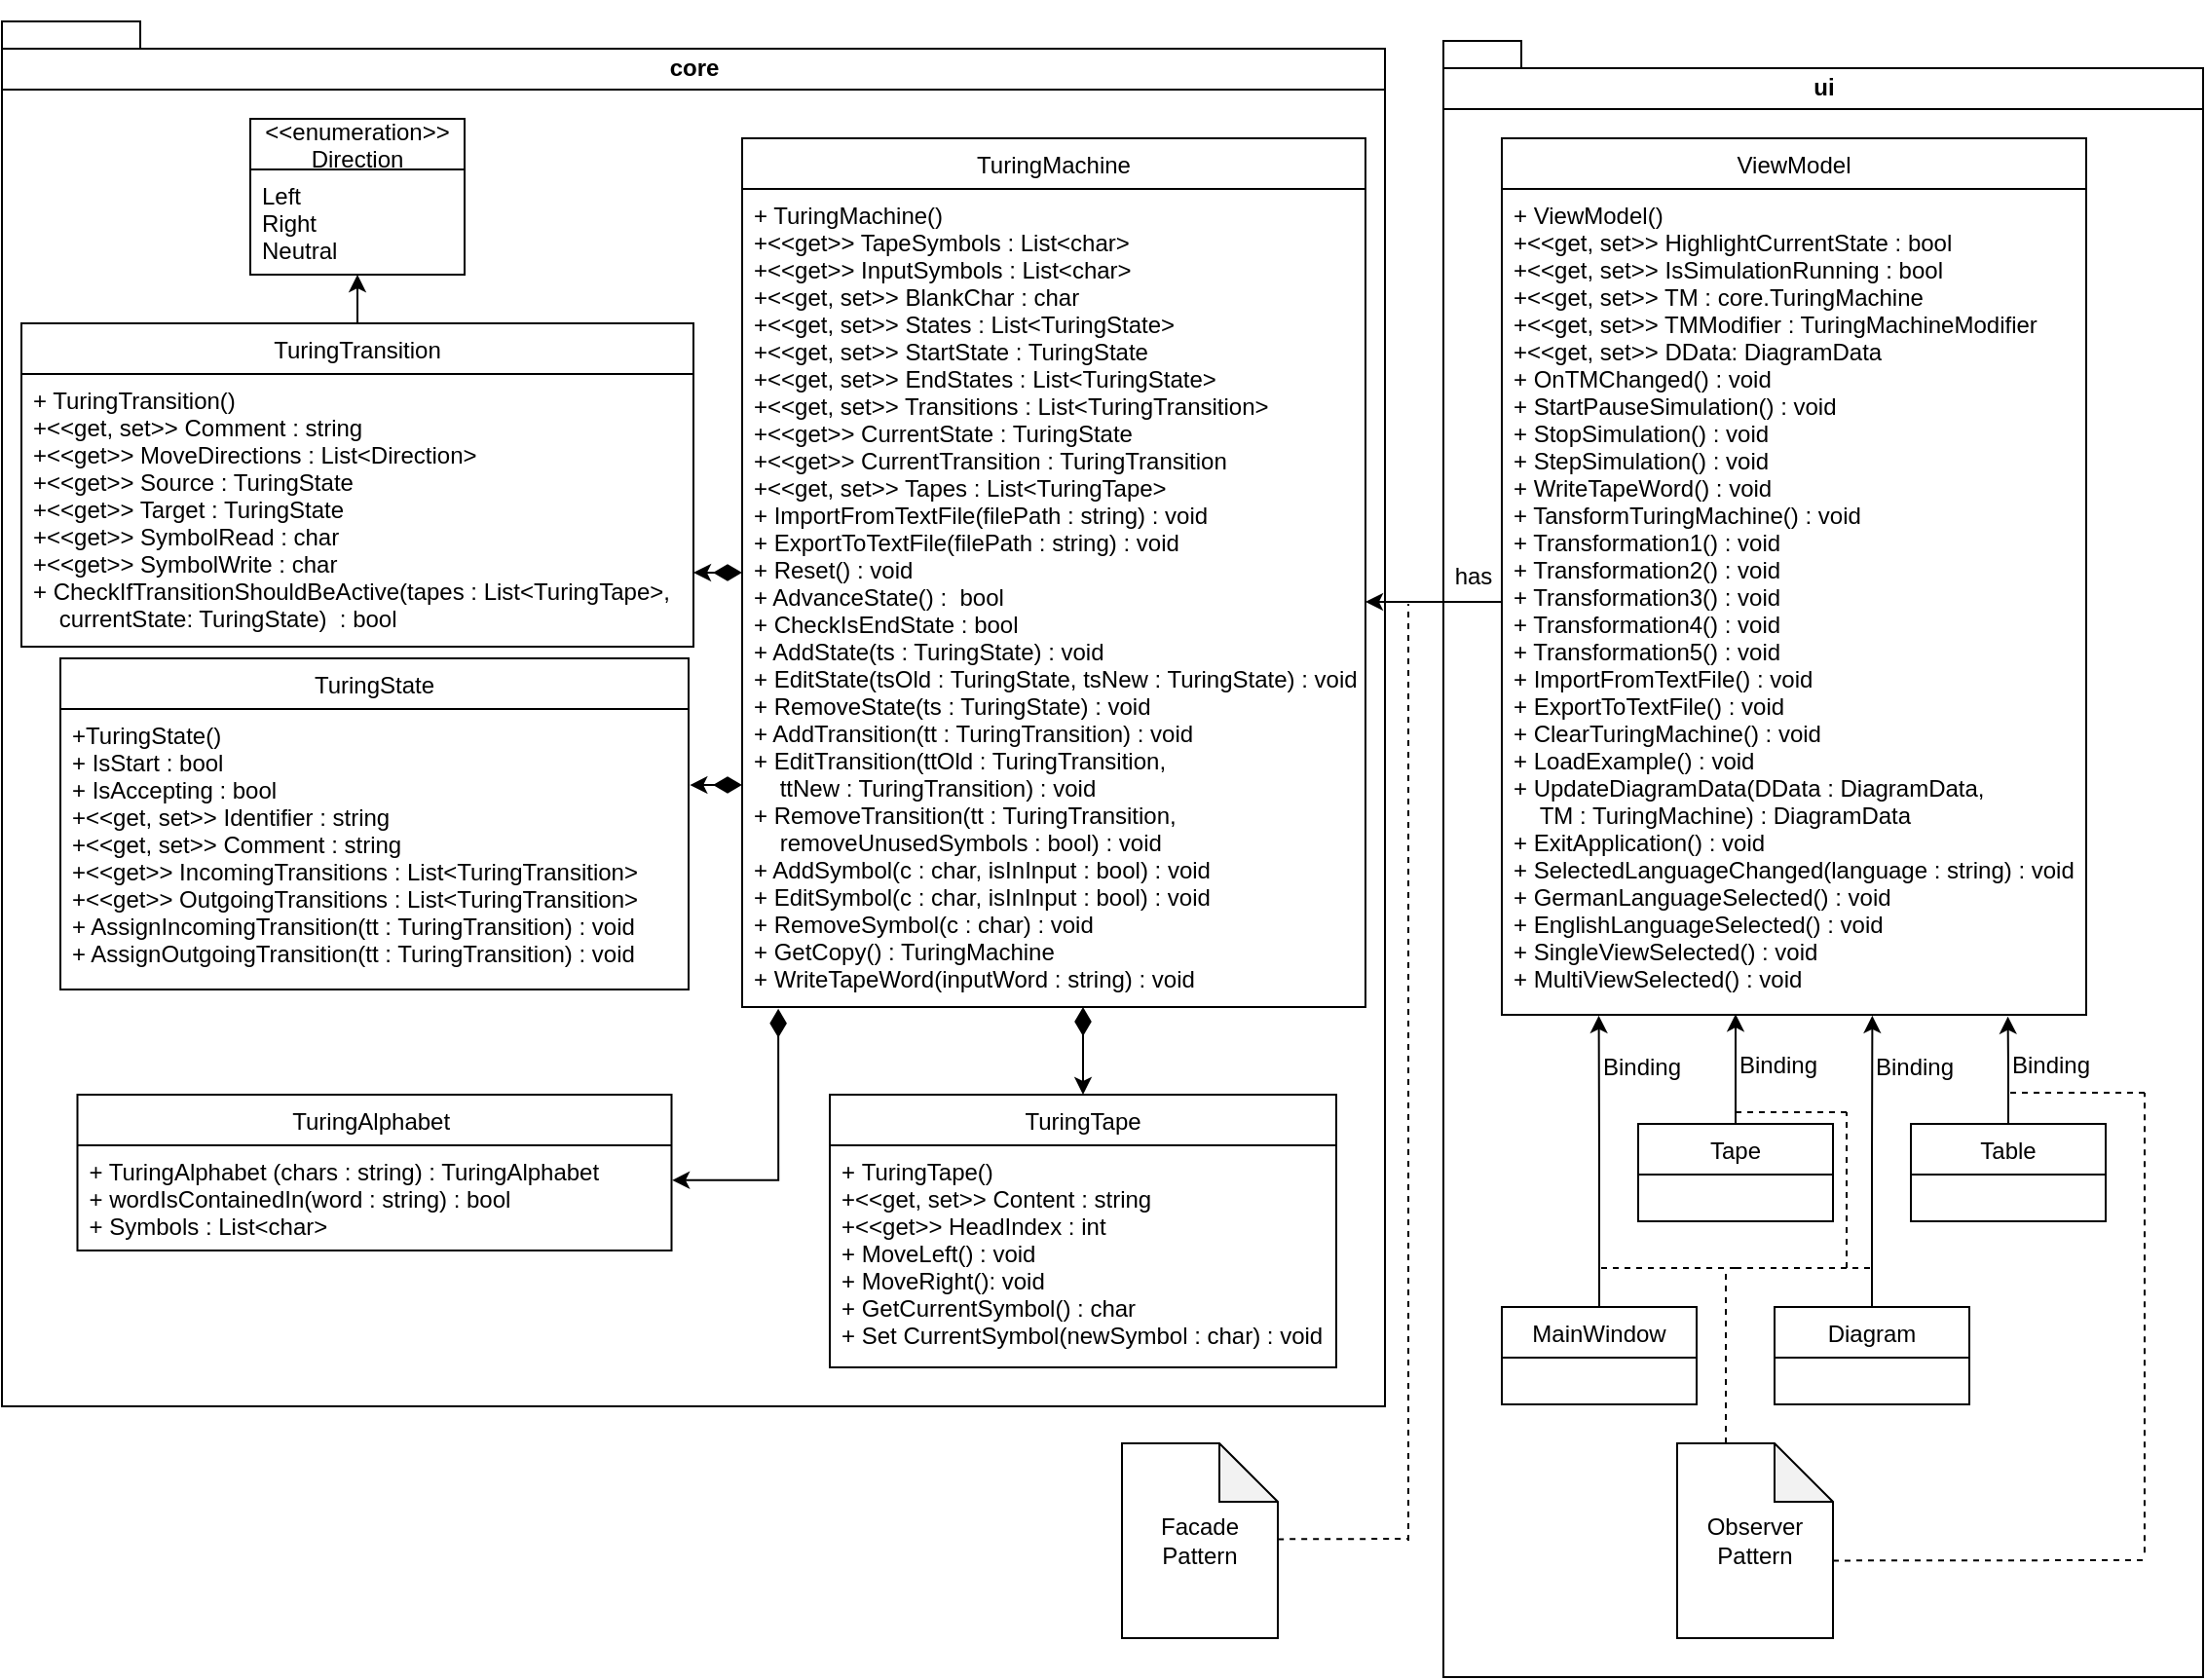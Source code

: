 <mxfile version="18.1.3" type="device"><diagram id="NCkT-1Lc4r4xEOJA9X0m" name="Page-1"><mxGraphModel dx="1185" dy="635" grid="1" gridSize="10" guides="1" tooltips="1" connect="1" arrows="1" fold="1" page="1" pageScale="1" pageWidth="1169" pageHeight="827" math="0" shadow="0"><root><mxCell id="0"/><mxCell id="1" parent="0"/><mxCell id="m2FqrhuBe_8cG6J0osBo-69" value="core" style="shape=folder;fontStyle=1;spacingTop=10;tabWidth=40;tabHeight=14;tabPosition=left;html=1;strokeColor=default;verticalAlign=top;" parent="1" vertex="1"><mxGeometry x="10" y="10" width="710" height="711" as="geometry"/></mxCell><mxCell id="m2FqrhuBe_8cG6J0osBo-68" value="ui&lt;br&gt;" style="shape=folder;fontStyle=1;spacingTop=10;tabWidth=40;tabHeight=14;tabPosition=left;html=1;strokeColor=default;verticalAlign=top;" parent="1" vertex="1"><mxGeometry x="750" y="20" width="390" height="840" as="geometry"/></mxCell><mxCell id="m2FqrhuBe_8cG6J0osBo-29" value="ViewModel" style="swimlane;fontStyle=0;childLayout=stackLayout;horizontal=1;startSize=26;fillColor=none;horizontalStack=0;resizeParent=1;resizeParentMax=0;resizeLast=0;collapsible=1;marginBottom=0;strokeColor=default;" parent="1" vertex="1"><mxGeometry x="780" y="70" width="300" height="450" as="geometry"/></mxCell><mxCell id="m2FqrhuBe_8cG6J0osBo-30" value="+ ViewModel()&#10;+&lt;&lt;get, set&gt;&gt; HighlightCurrentState : bool&#10;+&lt;&lt;get, set&gt;&gt; IsSimulationRunning : bool&#10;+&lt;&lt;get, set&gt;&gt; TM : core.TuringMachine&#10;+&lt;&lt;get, set&gt;&gt; TMModifier : TuringMachineModifier&#10;+&lt;&lt;get, set&gt;&gt; DData: DiagramData&#10;+ OnTMChanged() : void&#10;+ StartPauseSimulation() : void&#10;+ StopSimulation() : void&#10;+ StepSimulation() : void&#10;+ WriteTapeWord() : void&#10;+ TansformTuringMachine() : void&#10;+ Transformation1() : void&#10;+ Transformation2() : void&#10;+ Transformation3() : void&#10;+ Transformation4() : void&#10;+ Transformation5() : void&#10;+ ImportFromTextFile() : void&#10;+ ExportToTextFile() : void&#10;+ ClearTuringMachine() : void&#10;+ LoadExample() : void&#10;+ UpdateDiagramData(DData : DiagramData,&#10;    TM : TuringMachine) : DiagramData&#10;+ ExitApplication() : void&#10;+ SelectedLanguageChanged(language : string) : void&#10;+ GermanLanguageSelected() : void&#10;+ EnglishLanguageSelected() : void&#10;+ SingleViewSelected() : void&#10;+ MultiViewSelected() : void&#10;" style="text;strokeColor=none;fillColor=none;align=left;verticalAlign=top;spacingLeft=4;spacingRight=4;overflow=hidden;rotatable=0;points=[[0,0.5],[1,0.5]];portConstraint=eastwest;" parent="m2FqrhuBe_8cG6J0osBo-29" vertex="1"><mxGeometry y="26" width="300" height="424" as="geometry"/></mxCell><mxCell id="m2FqrhuBe_8cG6J0osBo-39" style="edgeStyle=orthogonalEdgeStyle;rounded=0;orthogonalLoop=1;jettySize=auto;html=1;entryX=1.002;entryY=0.271;entryDx=0;entryDy=0;startArrow=diamondThin;startFill=1;startSize=12;entryPerimeter=0;" parent="1" source="m2FqrhuBe_8cG6J0osBo-33" target="m2FqrhuBe_8cG6J0osBo-36" edge="1"><mxGeometry relative="1" as="geometry"><Array as="points"><mxPoint x="380" y="402"/><mxPoint x="380" y="402"/></Array></mxGeometry></mxCell><mxCell id="m2FqrhuBe_8cG6J0osBo-64" style="edgeStyle=orthogonalEdgeStyle;rounded=0;orthogonalLoop=1;jettySize=auto;html=1;startArrow=diamondThin;startFill=1;startSize=12;" parent="1" source="m2FqrhuBe_8cG6J0osBo-33" target="m2FqrhuBe_8cG6J0osBo-59" edge="1"><mxGeometry relative="1" as="geometry"><Array as="points"><mxPoint x="360" y="261"/><mxPoint x="360" y="261"/></Array></mxGeometry></mxCell><mxCell id="m2FqrhuBe_8cG6J0osBo-33" value="TuringMachine" style="swimlane;fontStyle=0;childLayout=stackLayout;horizontal=1;startSize=26;fillColor=none;horizontalStack=0;resizeParent=1;resizeParentMax=0;resizeLast=0;collapsible=1;marginBottom=0;strokeColor=default;" parent="1" vertex="1"><mxGeometry x="390" y="70" width="320" height="446" as="geometry"/></mxCell><mxCell id="m2FqrhuBe_8cG6J0osBo-34" value="+ TuringMachine()&#10;+&lt;&lt;get&gt;&gt; TapeSymbols : List&lt;char&gt; &#10;+&lt;&lt;get&gt;&gt; InputSymbols : List&lt;char&gt; &#10;+&lt;&lt;get, set&gt;&gt; BlankChar : char &#10;+&lt;&lt;get, set&gt;&gt; States : List&lt;TuringState&gt; &#10;+&lt;&lt;get, set&gt;&gt; StartState : TuringState &#10;+&lt;&lt;get, set&gt;&gt; EndStates : List&lt;TuringState&gt; &#10;+&lt;&lt;get, set&gt;&gt; Transitions : List&lt;TuringTransition&gt; &#10;+&lt;&lt;get&gt;&gt; CurrentState : TuringState&#10;+&lt;&lt;get&gt;&gt; CurrentTransition : TuringTransition&#10;+&lt;&lt;get, set&gt;&gt; Tapes : List&lt;TuringTape&gt;&#10;+ ImportFromTextFile(filePath : string) : void&#10;+ ExportToTextFile(filePath : string) : void&#10;+ Reset() : void&#10;+ AdvanceState() :  bool&#10;+ CheckIsEndState : bool&#10;+ AddState(ts : TuringState) : void&#10;+ EditState(tsOld : TuringState, tsNew : TuringState) : void&#10;+ RemoveState(ts : TuringState) : void&#10;+ AddTransition(tt : TuringTransition) : void&#10;+ EditTransition(ttOld : TuringTransition, &#10;    ttNew : TuringTransition) : void&#10;+ RemoveTransition(tt : TuringTransition,&#10;    removeUnusedSymbols : bool) : void&#10;+ AddSymbol(c : char, isInInput : bool) : void&#10;+ EditSymbol(c : char, isInInput : bool) : void&#10;+ RemoveSymbol(c : char) : void&#10;+ GetCopy() : TuringMachine&#10;+ WriteTapeWord(inputWord : string) : void" style="text;strokeColor=none;fillColor=none;align=left;verticalAlign=top;spacingLeft=4;spacingRight=4;overflow=hidden;rotatable=0;points=[[0,0.5],[1,0.5]];portConstraint=eastwest;" parent="m2FqrhuBe_8cG6J0osBo-33" vertex="1"><mxGeometry y="26" width="320" height="420" as="geometry"/></mxCell><mxCell id="m2FqrhuBe_8cG6J0osBo-35" value="TuringState" style="swimlane;fontStyle=0;childLayout=stackLayout;horizontal=1;startSize=26;fillColor=none;horizontalStack=0;resizeParent=1;resizeParentMax=0;resizeLast=0;collapsible=1;marginBottom=0;strokeColor=default;" parent="1" vertex="1"><mxGeometry x="40" y="337" width="322.5" height="170" as="geometry"/></mxCell><mxCell id="m2FqrhuBe_8cG6J0osBo-36" value="+TuringState()&#10;+ IsStart : bool&#10;+ IsAccepting : bool&#10;+&lt;&lt;get, set&gt;&gt; Identifier : string&#10;+&lt;&lt;get, set&gt;&gt; Comment : string&#10;+&lt;&lt;get&gt;&gt; IncomingTransitions : List&lt;TuringTransition&gt;&#10;+&lt;&lt;get&gt;&gt; OutgoingTransitions : List&lt;TuringTransition&gt;&#10;+ AssignIncomingTransition(tt : TuringTransition) : void&#10;+ AssignOutgoingTransition(tt : TuringTransition) : void" style="text;strokeColor=none;fillColor=none;align=left;verticalAlign=top;spacingLeft=4;spacingRight=4;overflow=hidden;rotatable=0;points=[[0,0.5],[1,0.5]];portConstraint=eastwest;" parent="m2FqrhuBe_8cG6J0osBo-35" vertex="1"><mxGeometry y="26" width="322.5" height="144" as="geometry"/></mxCell><mxCell id="m2FqrhuBe_8cG6J0osBo-41" style="edgeStyle=orthogonalEdgeStyle;rounded=0;orthogonalLoop=1;jettySize=auto;html=1;startArrow=none;startFill=0;startSize=12;" parent="1" source="m2FqrhuBe_8cG6J0osBo-30" target="m2FqrhuBe_8cG6J0osBo-34" edge="1"><mxGeometry relative="1" as="geometry"><Array as="points"><mxPoint x="450" y="323"/><mxPoint x="450" y="323"/></Array></mxGeometry></mxCell><mxCell id="m2FqrhuBe_8cG6J0osBo-43" value="has" style="text;html=1;align=center;verticalAlign=middle;resizable=0;points=[];autosize=1;strokeColor=none;fillColor=none;" parent="1" vertex="1"><mxGeometry x="750" y="285" width="30" height="20" as="geometry"/></mxCell><mxCell id="m2FqrhuBe_8cG6J0osBo-49" value="TuringAlphabet " style="swimlane;fontStyle=0;childLayout=stackLayout;horizontal=1;startSize=26;fillColor=none;horizontalStack=0;resizeParent=1;resizeParentMax=0;resizeLast=0;collapsible=1;marginBottom=0;strokeColor=default;" parent="1" vertex="1"><mxGeometry x="48.75" y="561" width="305" height="80" as="geometry"/></mxCell><mxCell id="m2FqrhuBe_8cG6J0osBo-50" value="+ TuringAlphabet (chars : string) : TuringAlphabet &#10;+ wordIsContainedIn(word : string) : bool&#10;+ Symbols : List&lt;char&gt;" style="text;strokeColor=none;fillColor=none;align=left;verticalAlign=top;spacingLeft=4;spacingRight=4;overflow=hidden;rotatable=0;points=[[0,0.5],[1,0.5]];portConstraint=eastwest;" parent="m2FqrhuBe_8cG6J0osBo-49" vertex="1"><mxGeometry y="26" width="305" height="54" as="geometry"/></mxCell><mxCell id="_Swf7ovjMSvZzW8GHLDv-17" style="edgeStyle=orthogonalEdgeStyle;rounded=0;orthogonalLoop=1;jettySize=auto;html=1;startArrow=classic;startFill=1;endArrow=diamondThin;endFill=1;strokeWidth=1;endSize=12;" parent="1" source="m2FqrhuBe_8cG6J0osBo-56" target="m2FqrhuBe_8cG6J0osBo-33" edge="1"><mxGeometry relative="1" as="geometry"><Array as="points"><mxPoint x="565" y="530"/><mxPoint x="565" y="530"/></Array></mxGeometry></mxCell><mxCell id="m2FqrhuBe_8cG6J0osBo-56" value="TuringTape" style="swimlane;fontStyle=0;childLayout=stackLayout;horizontal=1;startSize=26;fillColor=none;horizontalStack=0;resizeParent=1;resizeParentMax=0;resizeLast=0;collapsible=1;marginBottom=0;strokeColor=default;" parent="1" vertex="1"><mxGeometry x="435" y="561" width="260" height="140" as="geometry"/></mxCell><mxCell id="m2FqrhuBe_8cG6J0osBo-57" value="+ TuringTape()&#10;+&lt;&lt;get, set&gt;&gt; Content : string&#10;+&lt;&lt;get&gt;&gt; HeadIndex : int&#10;+ MoveLeft() : void&#10;+ MoveRight(): void&#10;+ GetCurrentSymbol() : char&#10;+ Set CurrentSymbol(newSymbol : char) : void" style="text;strokeColor=none;fillColor=none;align=left;verticalAlign=top;spacingLeft=4;spacingRight=4;overflow=hidden;rotatable=0;points=[[0,0.5],[1,0.5]];portConstraint=eastwest;" parent="m2FqrhuBe_8cG6J0osBo-56" vertex="1"><mxGeometry y="26" width="260" height="114" as="geometry"/></mxCell><mxCell id="_Swf7ovjMSvZzW8GHLDv-16" style="edgeStyle=orthogonalEdgeStyle;rounded=0;orthogonalLoop=1;jettySize=auto;html=1;startArrow=none;startFill=0;endArrow=classic;endFill=1;" parent="1" source="m2FqrhuBe_8cG6J0osBo-59" target="m2FqrhuBe_8cG6J0osBo-61" edge="1"><mxGeometry relative="1" as="geometry"/></mxCell><mxCell id="m2FqrhuBe_8cG6J0osBo-59" value="TuringTransition" style="swimlane;fontStyle=0;childLayout=stackLayout;horizontal=1;startSize=26;fillColor=none;horizontalStack=0;resizeParent=1;resizeParentMax=0;resizeLast=0;collapsible=1;marginBottom=0;strokeColor=default;" parent="1" vertex="1"><mxGeometry x="20" y="165" width="345" height="166" as="geometry"/></mxCell><mxCell id="m2FqrhuBe_8cG6J0osBo-60" value="+ TuringTransition()&#10;+&lt;&lt;get, set&gt;&gt; Comment : string&#10;+&lt;&lt;get&gt;&gt; MoveDirections : List&lt;Direction&gt;&#10;+&lt;&lt;get&gt;&gt; Source : TuringState&#10;+&lt;&lt;get&gt;&gt; Target : TuringState&#10;+&lt;&lt;get&gt;&gt; SymbolRead : char&#10;+&lt;&lt;get&gt;&gt; SymbolWrite : char&#10;+ CheckIfTransitionShouldBeActive(tapes : List&lt;TuringTape&gt;,&#10;    currentState: TuringState)  : bool" style="text;strokeColor=none;fillColor=none;align=left;verticalAlign=top;spacingLeft=4;spacingRight=4;overflow=hidden;rotatable=0;points=[[0,0.5],[1,0.5]];portConstraint=eastwest;" parent="m2FqrhuBe_8cG6J0osBo-59" vertex="1"><mxGeometry y="26" width="345" height="140" as="geometry"/></mxCell><mxCell id="m2FqrhuBe_8cG6J0osBo-61" value="&lt;&lt;enumeration&gt;&gt;&#10;Direction" style="swimlane;fontStyle=0;childLayout=stackLayout;horizontal=1;startSize=26;fillColor=none;horizontalStack=0;resizeParent=1;resizeParentMax=0;resizeLast=0;collapsible=1;marginBottom=0;strokeColor=default;" parent="1" vertex="1"><mxGeometry x="137.5" y="60" width="110" height="80" as="geometry"/></mxCell><mxCell id="m2FqrhuBe_8cG6J0osBo-62" value="Left&#10;Right&#10;Neutral" style="text;strokeColor=none;fillColor=none;align=left;verticalAlign=top;spacingLeft=4;spacingRight=4;overflow=hidden;rotatable=0;points=[[0,0.5],[1,0.5]];portConstraint=eastwest;" parent="m2FqrhuBe_8cG6J0osBo-61" vertex="1"><mxGeometry y="26" width="110" height="54" as="geometry"/></mxCell><mxCell id="m2FqrhuBe_8cG6J0osBo-65" style="edgeStyle=orthogonalEdgeStyle;rounded=0;orthogonalLoop=1;jettySize=auto;html=1;startArrow=diamondThin;startFill=1;startSize=12;entryX=1.001;entryY=0.332;entryDx=0;entryDy=0;entryPerimeter=0;exitX=0.058;exitY=1.002;exitDx=0;exitDy=0;exitPerimeter=0;" parent="1" source="m2FqrhuBe_8cG6J0osBo-34" target="m2FqrhuBe_8cG6J0osBo-50" edge="1"><mxGeometry relative="1" as="geometry"><Array as="points"><mxPoint x="409" y="605"/></Array><mxPoint x="128" y="591" as="targetPoint"/></mxGeometry></mxCell><mxCell id="m2FqrhuBe_8cG6J0osBo-70" value="" style="line;strokeWidth=1;fillColor=none;align=left;verticalAlign=middle;spacingTop=-1;spacingLeft=3;spacingRight=3;rotatable=0;labelPosition=right;points=[];portConstraint=eastwest;" parent="1" vertex="1"><mxGeometry x="10" y="41" width="710" height="8" as="geometry"/></mxCell><mxCell id="m2FqrhuBe_8cG6J0osBo-71" value="" style="line;strokeWidth=1;fillColor=none;align=left;verticalAlign=middle;spacingTop=-1;spacingLeft=3;spacingRight=3;rotatable=0;labelPosition=right;points=[];portConstraint=eastwest;" parent="1" vertex="1"><mxGeometry x="750" width="390" height="110" as="geometry"/></mxCell><mxCell id="_Swf7ovjMSvZzW8GHLDv-18" style="edgeStyle=orthogonalEdgeStyle;rounded=0;orthogonalLoop=1;jettySize=auto;html=1;entryX=0.4;entryY=0.999;entryDx=0;entryDy=0;entryPerimeter=0;startArrow=none;startFill=0;endArrow=classic;endFill=1;endSize=6;strokeWidth=1;" parent="1" source="_Swf7ovjMSvZzW8GHLDv-2" target="m2FqrhuBe_8cG6J0osBo-30" edge="1"><mxGeometry relative="1" as="geometry"/></mxCell><mxCell id="_Swf7ovjMSvZzW8GHLDv-2" value="Tape" style="swimlane;fontStyle=0;childLayout=stackLayout;horizontal=1;startSize=26;fillColor=none;horizontalStack=0;resizeParent=1;resizeParentMax=0;resizeLast=0;collapsible=1;marginBottom=0;strokeColor=default;" parent="1" vertex="1"><mxGeometry x="850" y="576" width="100" height="50" as="geometry"/></mxCell><mxCell id="_Swf7ovjMSvZzW8GHLDv-5" value="Binding" style="text;html=1;strokeColor=none;fillColor=none;align=center;verticalAlign=middle;whiteSpace=wrap;rounded=0;" parent="1" vertex="1"><mxGeometry x="892" y="531" width="60" height="30" as="geometry"/></mxCell><mxCell id="_Swf7ovjMSvZzW8GHLDv-7" value="MainWindow" style="swimlane;fontStyle=0;childLayout=stackLayout;horizontal=1;startSize=26;fillColor=none;horizontalStack=0;resizeParent=1;resizeParentMax=0;resizeLast=0;collapsible=1;marginBottom=0;strokeColor=default;" parent="1" vertex="1"><mxGeometry x="780" y="670" width="100" height="50" as="geometry"/></mxCell><mxCell id="_Swf7ovjMSvZzW8GHLDv-8" style="edgeStyle=orthogonalEdgeStyle;rounded=0;orthogonalLoop=1;jettySize=auto;html=1;startArrow=none;startFill=0;endArrow=classic;endFill=1;exitX=0.5;exitY=0;exitDx=0;exitDy=0;entryX=0.166;entryY=1.001;entryDx=0;entryDy=0;entryPerimeter=0;" parent="1" edge="1" target="m2FqrhuBe_8cG6J0osBo-30" source="_Swf7ovjMSvZzW8GHLDv-7"><mxGeometry relative="1" as="geometry"><mxPoint x="830" y="620" as="sourcePoint"/><mxPoint x="830" y="520" as="targetPoint"/><Array as="points"/></mxGeometry></mxCell><mxCell id="_Swf7ovjMSvZzW8GHLDv-15" value="Binding" style="text;html=1;strokeColor=none;fillColor=none;align=center;verticalAlign=middle;whiteSpace=wrap;rounded=0;" parent="1" vertex="1"><mxGeometry x="822" y="532" width="60" height="30" as="geometry"/></mxCell><mxCell id="_Swf7ovjMSvZzW8GHLDv-19" value="Diagram" style="swimlane;fontStyle=0;childLayout=stackLayout;horizontal=1;startSize=26;fillColor=none;horizontalStack=0;resizeParent=1;resizeParentMax=0;resizeLast=0;collapsible=1;marginBottom=0;strokeColor=default;" parent="1" vertex="1"><mxGeometry x="920" y="670" width="100" height="50" as="geometry"/></mxCell><mxCell id="_Swf7ovjMSvZzW8GHLDv-20" style="edgeStyle=orthogonalEdgeStyle;rounded=0;orthogonalLoop=1;jettySize=auto;html=1;startArrow=none;startFill=0;endArrow=classic;endFill=1;exitX=0.5;exitY=0;exitDx=0;exitDy=0;entryX=0.634;entryY=1.001;entryDx=0;entryDy=0;entryPerimeter=0;" parent="1" edge="1" target="m2FqrhuBe_8cG6J0osBo-30" source="_Swf7ovjMSvZzW8GHLDv-19"><mxGeometry relative="1" as="geometry"><mxPoint x="970" y="620" as="sourcePoint"/><mxPoint x="970" y="524" as="targetPoint"/><Array as="points"/></mxGeometry></mxCell><mxCell id="_Swf7ovjMSvZzW8GHLDv-21" value="Binding" style="text;html=1;strokeColor=none;fillColor=none;align=center;verticalAlign=middle;whiteSpace=wrap;rounded=0;" parent="1" vertex="1"><mxGeometry x="962" y="532" width="60" height="30" as="geometry"/></mxCell><mxCell id="_Swf7ovjMSvZzW8GHLDv-22" style="edgeStyle=orthogonalEdgeStyle;rounded=0;orthogonalLoop=1;jettySize=auto;html=1;entryX=0.866;entryY=1.002;entryDx=0;entryDy=0;entryPerimeter=0;startArrow=none;startFill=0;endArrow=classic;endFill=1;endSize=6;strokeWidth=1;" parent="1" source="_Swf7ovjMSvZzW8GHLDv-23" edge="1" target="m2FqrhuBe_8cG6J0osBo-30"><mxGeometry relative="1" as="geometry"><mxPoint x="1040" y="523.616" as="targetPoint"/></mxGeometry></mxCell><mxCell id="_Swf7ovjMSvZzW8GHLDv-23" value="Table" style="swimlane;fontStyle=0;childLayout=stackLayout;horizontal=1;startSize=26;fillColor=none;horizontalStack=0;resizeParent=1;resizeParentMax=0;resizeLast=0;collapsible=1;marginBottom=0;strokeColor=default;" parent="1" vertex="1"><mxGeometry x="990" y="576" width="100" height="50" as="geometry"/></mxCell><mxCell id="_Swf7ovjMSvZzW8GHLDv-24" value="Binding" style="text;html=1;strokeColor=none;fillColor=none;align=center;verticalAlign=middle;whiteSpace=wrap;rounded=0;" parent="1" vertex="1"><mxGeometry x="1032" y="531" width="60" height="30" as="geometry"/></mxCell><mxCell id="FAuI9keXBBPy656_SZby-1" value="Facade Pattern" style="shape=note;whiteSpace=wrap;html=1;backgroundOutline=1;darkOpacity=0.05;" vertex="1" parent="1"><mxGeometry x="585" y="740" width="80" height="100" as="geometry"/></mxCell><mxCell id="FAuI9keXBBPy656_SZby-3" value="" style="endArrow=none;html=1;rounded=0;dashed=1;endFill=0;" edge="1" parent="1"><mxGeometry width="50" height="50" relative="1" as="geometry"><mxPoint x="732" y="790" as="sourcePoint"/><mxPoint x="732" y="309" as="targetPoint"/></mxGeometry></mxCell><mxCell id="FAuI9keXBBPy656_SZby-4" value="Observer Pattern" style="shape=note;whiteSpace=wrap;html=1;backgroundOutline=1;darkOpacity=0.05;" vertex="1" parent="1"><mxGeometry x="870" y="740" width="80" height="100" as="geometry"/></mxCell><mxCell id="FAuI9keXBBPy656_SZby-8" value="" style="endArrow=none;html=1;rounded=0;exitX=0;exitY=0;exitDx=25;exitDy=0;exitPerimeter=0;dashed=1;" edge="1" parent="1" source="FAuI9keXBBPy656_SZby-4"><mxGeometry width="50" height="50" relative="1" as="geometry"><mxPoint x="880" y="690" as="sourcePoint"/><mxPoint x="895" y="650" as="targetPoint"/></mxGeometry></mxCell><mxCell id="FAuI9keXBBPy656_SZby-9" value="" style="endArrow=none;html=1;rounded=0;dashed=1;endFill=0;" edge="1" parent="1"><mxGeometry width="50" height="50" relative="1" as="geometry"><mxPoint x="900" y="650" as="sourcePoint"/><mxPoint x="830" y="650" as="targetPoint"/></mxGeometry></mxCell><mxCell id="FAuI9keXBBPy656_SZby-10" value="" style="endArrow=none;html=1;rounded=0;dashed=1;endFill=0;" edge="1" parent="1"><mxGeometry width="50" height="50" relative="1" as="geometry"><mxPoint x="900" y="650" as="sourcePoint"/><mxPoint x="970" y="650" as="targetPoint"/></mxGeometry></mxCell><mxCell id="FAuI9keXBBPy656_SZby-11" value="" style="endArrow=none;html=1;rounded=0;dashed=1;endFill=0;" edge="1" parent="1"><mxGeometry width="50" height="50" relative="1" as="geometry"><mxPoint x="1110" y="560" as="sourcePoint"/><mxPoint x="1040" y="560" as="targetPoint"/></mxGeometry></mxCell><mxCell id="FAuI9keXBBPy656_SZby-12" value="" style="endArrow=none;html=1;rounded=0;exitX=0.923;exitY=0.924;exitDx=0;exitDy=0;exitPerimeter=0;dashed=1;" edge="1" parent="1" source="m2FqrhuBe_8cG6J0osBo-68"><mxGeometry width="50" height="50" relative="1" as="geometry"><mxPoint x="1070" y="730" as="sourcePoint"/><mxPoint x="1110" y="560" as="targetPoint"/></mxGeometry></mxCell><mxCell id="FAuI9keXBBPy656_SZby-13" value="" style="endArrow=none;html=1;rounded=0;exitX=1;exitY=0.602;exitDx=0;exitDy=0;exitPerimeter=0;dashed=1;" edge="1" parent="1" source="FAuI9keXBBPy656_SZby-4"><mxGeometry width="50" height="50" relative="1" as="geometry"><mxPoint x="990" y="830" as="sourcePoint"/><mxPoint x="1110" y="800" as="targetPoint"/></mxGeometry></mxCell><mxCell id="FAuI9keXBBPy656_SZby-15" value="" style="endArrow=none;html=1;rounded=0;dashed=1;endFill=0;" edge="1" parent="1"><mxGeometry width="50" height="50" relative="1" as="geometry"><mxPoint x="957" y="570" as="sourcePoint"/><mxPoint x="900" y="570" as="targetPoint"/></mxGeometry></mxCell><mxCell id="FAuI9keXBBPy656_SZby-16" value="" style="endArrow=none;html=1;rounded=0;dashed=1;" edge="1" parent="1"><mxGeometry width="50" height="50" relative="1" as="geometry"><mxPoint x="957" y="650" as="sourcePoint"/><mxPoint x="957" y="570" as="targetPoint"/></mxGeometry></mxCell><mxCell id="FAuI9keXBBPy656_SZby-17" value="" style="endArrow=none;html=1;rounded=0;exitX=1.001;exitY=0.492;exitDx=0;exitDy=0;exitPerimeter=0;dashed=1;" edge="1" parent="1" source="FAuI9keXBBPy656_SZby-1"><mxGeometry width="50" height="50" relative="1" as="geometry"><mxPoint x="680" y="810" as="sourcePoint"/><mxPoint x="732" y="789" as="targetPoint"/></mxGeometry></mxCell></root></mxGraphModel></diagram></mxfile>